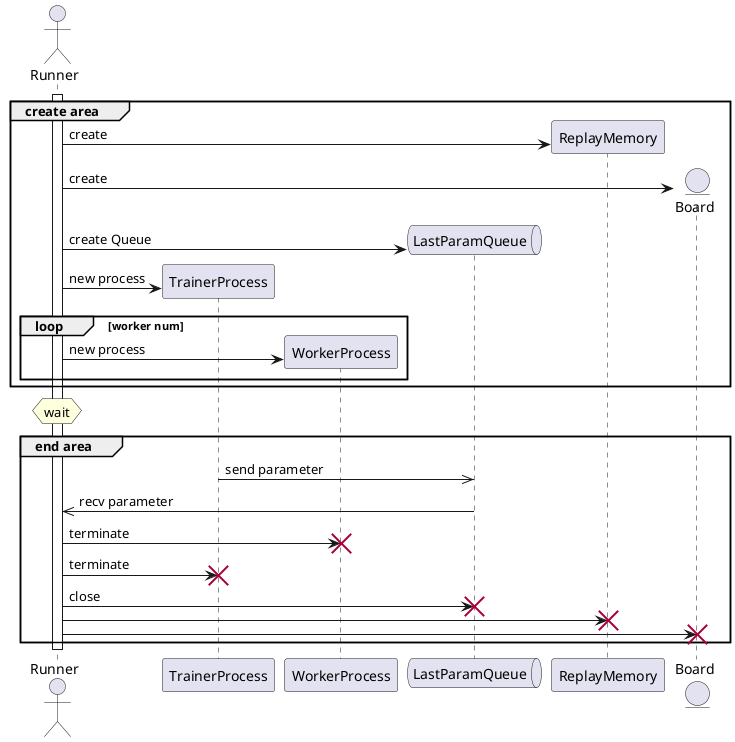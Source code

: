 @startuml
actor Runner
participant TrainerProcess
participant WorkerProcess
queue LastParamQueue
participant ReplayMemory
entity Board



activate Runner

group create area
    Runner -> ReplayMemory ** : create
    Runner -> Board ** : create
    Runner -> LastParamQueue ** : create Queue

    Runner -> TrainerProcess ** : new process
    loop worker num
        Runner -> WorkerProcess ** : new process
    end
end


hnote over Runner : wait


group end area

    TrainerProcess ->> LastParamQueue: send parameter
    LastParamQueue ->> Runner: recv parameter

    Runner -> WorkerProcess !! : terminate
    Runner -> TrainerProcess !! : terminate
    Runner -> LastParamQueue !! : close
    Runner -> ReplayMemory !!
    Runner -> Board !!

end

deactivate Runner

@enduml
